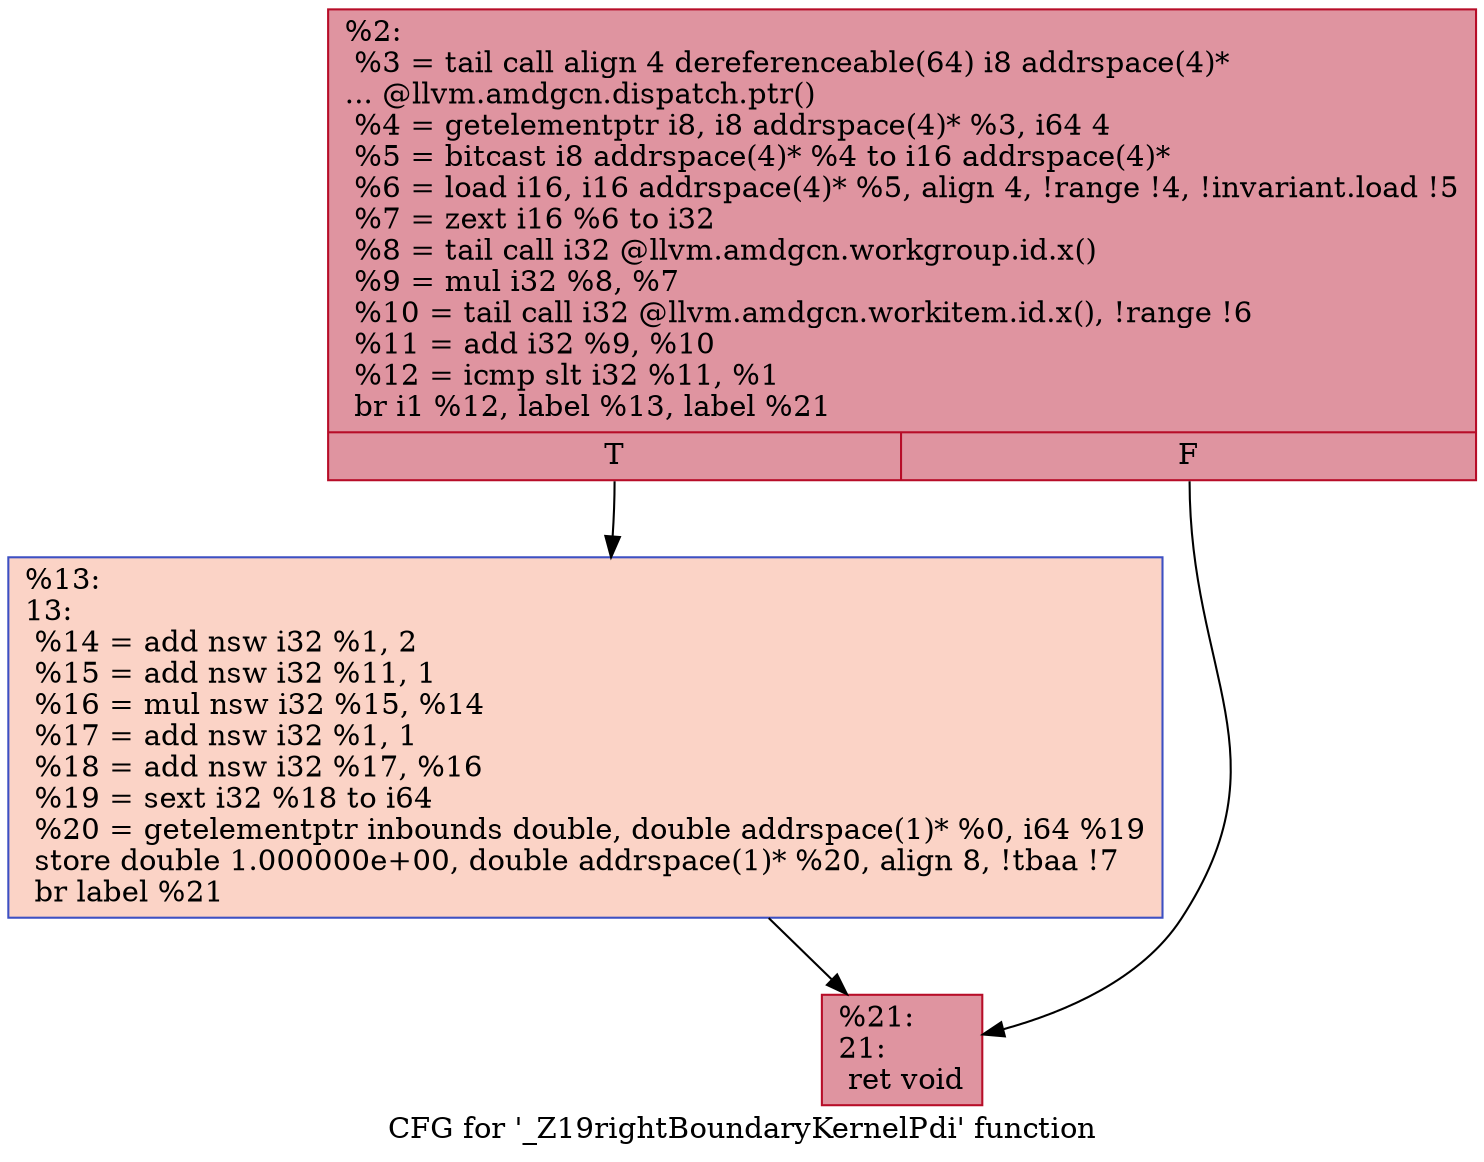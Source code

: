 digraph "CFG for '_Z19rightBoundaryKernelPdi' function" {
	label="CFG for '_Z19rightBoundaryKernelPdi' function";

	Node0x4c6af80 [shape=record,color="#b70d28ff", style=filled, fillcolor="#b70d2870",label="{%2:\l  %3 = tail call align 4 dereferenceable(64) i8 addrspace(4)*\l... @llvm.amdgcn.dispatch.ptr()\l  %4 = getelementptr i8, i8 addrspace(4)* %3, i64 4\l  %5 = bitcast i8 addrspace(4)* %4 to i16 addrspace(4)*\l  %6 = load i16, i16 addrspace(4)* %5, align 4, !range !4, !invariant.load !5\l  %7 = zext i16 %6 to i32\l  %8 = tail call i32 @llvm.amdgcn.workgroup.id.x()\l  %9 = mul i32 %8, %7\l  %10 = tail call i32 @llvm.amdgcn.workitem.id.x(), !range !6\l  %11 = add i32 %9, %10\l  %12 = icmp slt i32 %11, %1\l  br i1 %12, label %13, label %21\l|{<s0>T|<s1>F}}"];
	Node0x4c6af80:s0 -> Node0x4c6ce80;
	Node0x4c6af80:s1 -> Node0x4c6cf10;
	Node0x4c6ce80 [shape=record,color="#3d50c3ff", style=filled, fillcolor="#f59c7d70",label="{%13:\l13:                                               \l  %14 = add nsw i32 %1, 2\l  %15 = add nsw i32 %11, 1\l  %16 = mul nsw i32 %15, %14\l  %17 = add nsw i32 %1, 1\l  %18 = add nsw i32 %17, %16\l  %19 = sext i32 %18 to i64\l  %20 = getelementptr inbounds double, double addrspace(1)* %0, i64 %19\l  store double 1.000000e+00, double addrspace(1)* %20, align 8, !tbaa !7\l  br label %21\l}"];
	Node0x4c6ce80 -> Node0x4c6cf10;
	Node0x4c6cf10 [shape=record,color="#b70d28ff", style=filled, fillcolor="#b70d2870",label="{%21:\l21:                                               \l  ret void\l}"];
}
